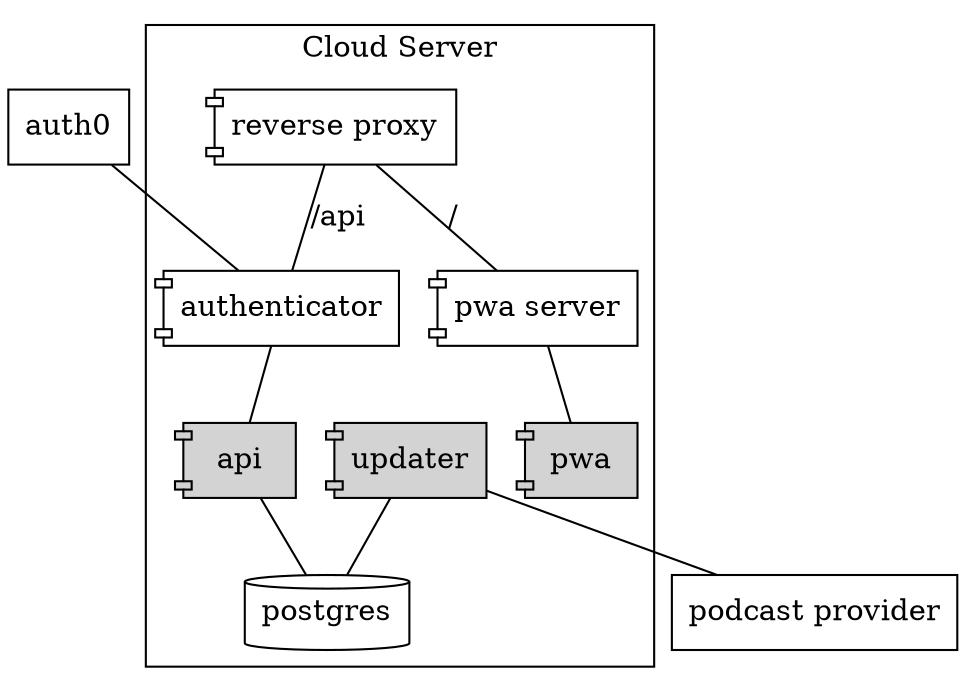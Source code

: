 graph components {

  auth0 [shape=box];

  subgraph cluster_cloud {
    label="Cloud Server";
    proxy [label="reverse proxy", shape=component];
    auth [label="authenticator", shape=component];
    pwa_server [label="pwa server", shape=component];
    pwa [shape=component, fillcolor=lightgrey, style=filled];
    api [shape=component, fillcolor=lightgrey, style=filled];
    updater [shape=component, fillcolor=lightgrey, style=filled];
    postgres [shape=cylinder];
  }

  provider [label="podcast provider", shape=box];

  proxy -- auth [label="/api"];
  auth -- api;
  {api, updater} -- postgres;
  proxy -- pwa_server [label="/"];
  pwa_server -- pwa;
  auth0 -- auth;
  updater -- provider;
}
